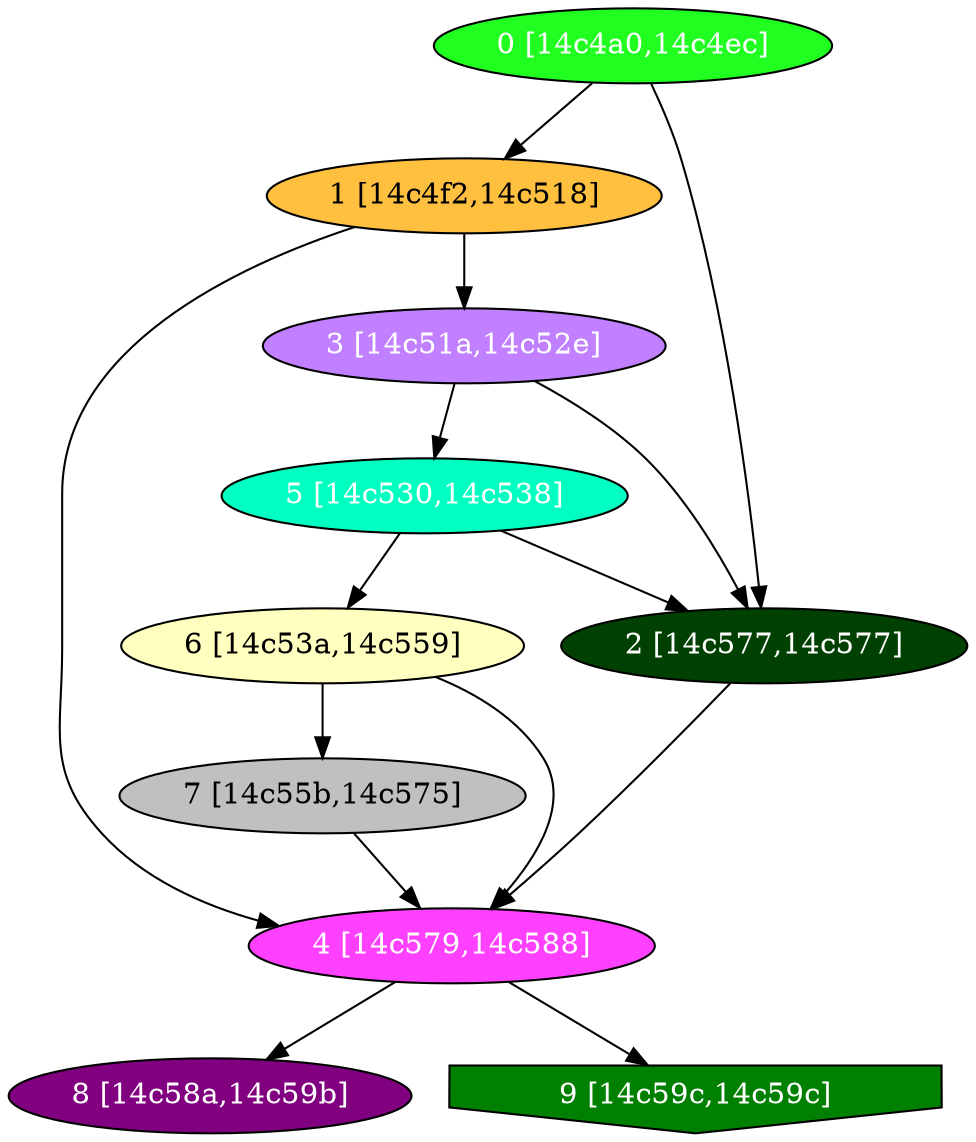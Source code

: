 diGraph libnss3{
	libnss3_0  [style=filled fillcolor="#20FF20" fontcolor="#ffffff" shape=oval label="0 [14c4a0,14c4ec]"]
	libnss3_1  [style=filled fillcolor="#FFC040" fontcolor="#000000" shape=oval label="1 [14c4f2,14c518]"]
	libnss3_2  [style=filled fillcolor="#004000" fontcolor="#ffffff" shape=oval label="2 [14c577,14c577]"]
	libnss3_3  [style=filled fillcolor="#C080FF" fontcolor="#ffffff" shape=oval label="3 [14c51a,14c52e]"]
	libnss3_4  [style=filled fillcolor="#FF40FF" fontcolor="#ffffff" shape=oval label="4 [14c579,14c588]"]
	libnss3_5  [style=filled fillcolor="#00FFC0" fontcolor="#ffffff" shape=oval label="5 [14c530,14c538]"]
	libnss3_6  [style=filled fillcolor="#FFFFC0" fontcolor="#000000" shape=oval label="6 [14c53a,14c559]"]
	libnss3_7  [style=filled fillcolor="#C0C0C0" fontcolor="#000000" shape=oval label="7 [14c55b,14c575]"]
	libnss3_8  [style=filled fillcolor="#800080" fontcolor="#ffffff" shape=oval label="8 [14c58a,14c59b]"]
	libnss3_9  [style=filled fillcolor="#008000" fontcolor="#ffffff" shape=invhouse label="9 [14c59c,14c59c]"]

	libnss3_0 -> libnss3_1
	libnss3_0 -> libnss3_2
	libnss3_1 -> libnss3_3
	libnss3_1 -> libnss3_4
	libnss3_2 -> libnss3_4
	libnss3_3 -> libnss3_2
	libnss3_3 -> libnss3_5
	libnss3_4 -> libnss3_8
	libnss3_4 -> libnss3_9
	libnss3_5 -> libnss3_2
	libnss3_5 -> libnss3_6
	libnss3_6 -> libnss3_4
	libnss3_6 -> libnss3_7
	libnss3_7 -> libnss3_4
}